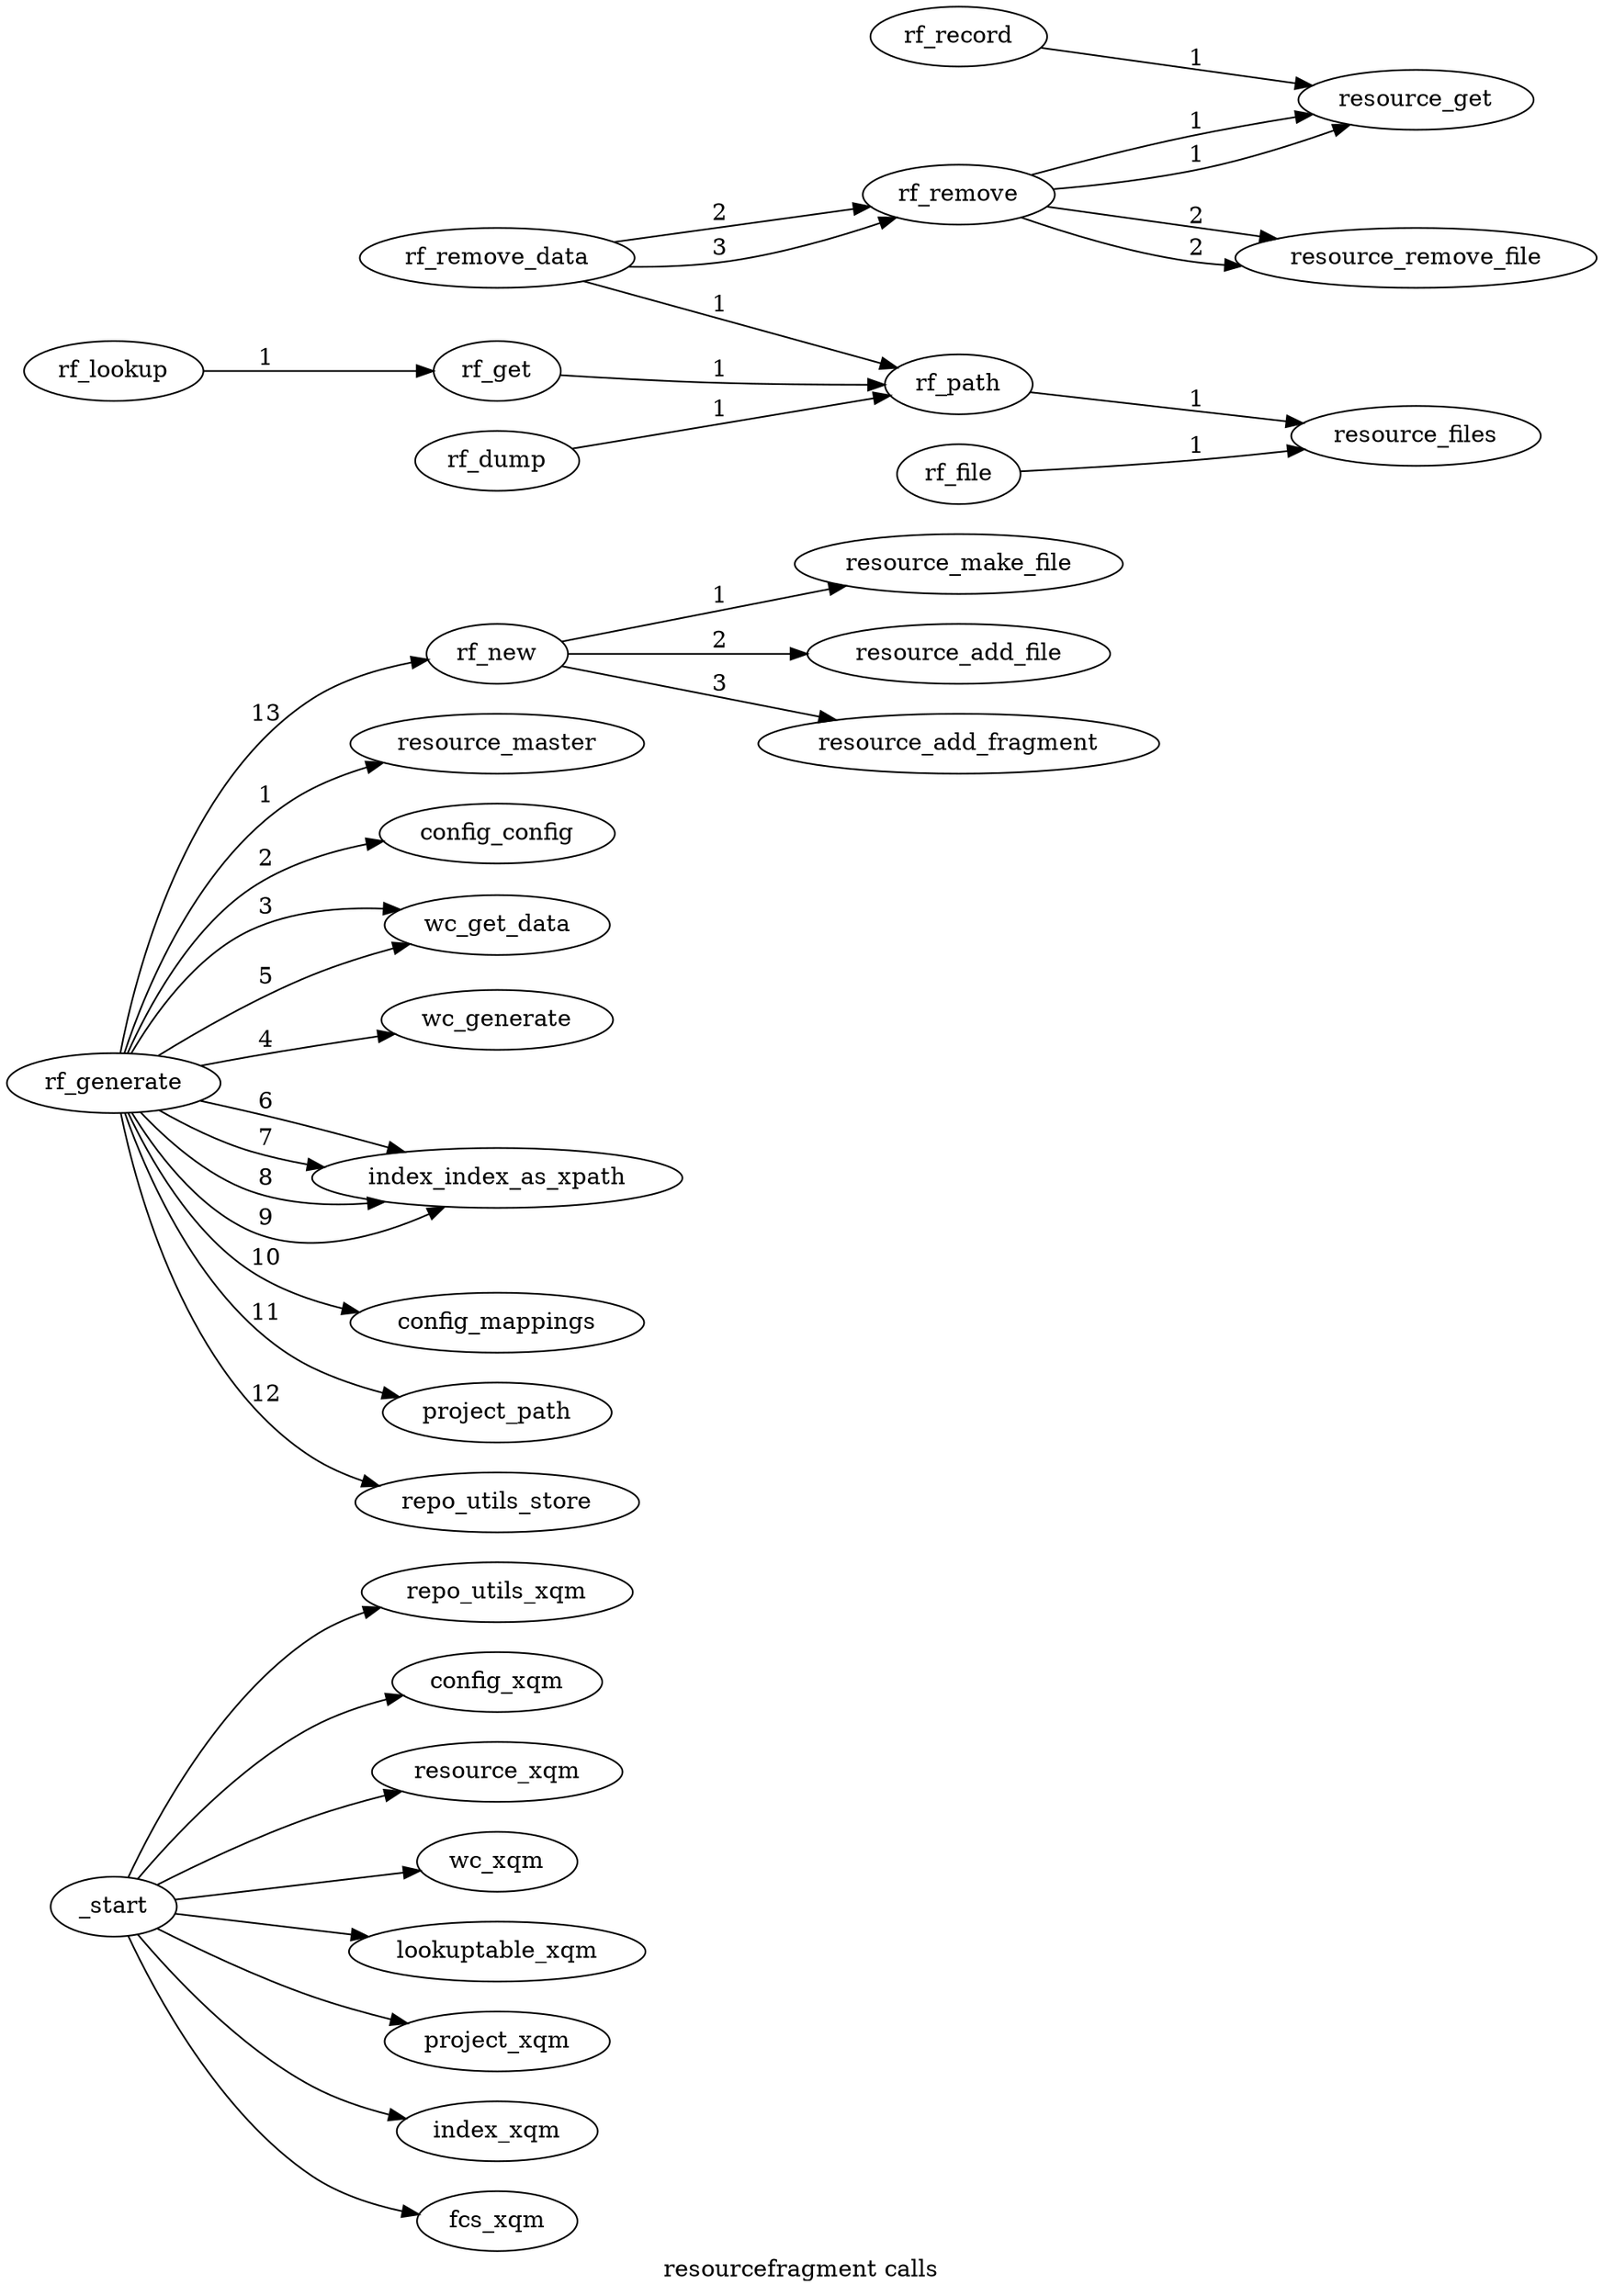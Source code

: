  /* dot -oresourcefragment_calls.png -Tpng resourcefragment_calls.dot */ 
digraph resourcefragment_calls {
label="resourcefragment calls";
rankdir=LR;
_start -> repo_utils_xqm ;
_start -> config_xqm ;
_start -> resource_xqm ;
_start -> wc_xqm ;
_start -> lookuptable_xqm ;
_start -> project_xqm ;
_start -> index_xqm ;
_start -> fcs_xqm ;
rf_new -> resource_make_file [label= 1 ];
rf_new -> resource_add_file [label= 2 ];
rf_new -> resource_add_fragment [label= 3 ];
rf_remove -> resource_get [label= 1 ];
rf_remove -> resource_remove_file [label= 2 ];
rf_remove -> resource_get [label= 1 ];
rf_remove -> resource_remove_file [label= 2 ];
rf_remove_data -> rf_path [label= 1 ];
rf_remove_data -> rf_remove [label= 2 ];
rf_remove_data -> rf_remove [label= 3 ];
rf_record -> resource_get [label= 1 ];
rf_file -> resource_files [label= 1 ];
rf_path -> resource_files [label= 1 ];
rf_get -> rf_path [label= 1 ];
rf_lookup -> rf_get [label= 1 ];
rf_dump -> rf_path [label= 1 ];
rf_generate -> resource_master [label= 1 ];
rf_generate -> config_config [label= 2 ];
rf_generate -> wc_get_data [label= 3 ];
rf_generate -> wc_generate [label= 4 ];
rf_generate -> wc_get_data [label= 5 ];
rf_generate -> index_index_as_xpath [label= 6 ];
rf_generate -> index_index_as_xpath [label= 7 ];
rf_generate -> index_index_as_xpath [label= 8 ];
rf_generate -> index_index_as_xpath [label= 9 ];
rf_generate -> config_mappings [label= 10 ];
rf_generate -> project_path [label= 11 ];
rf_generate -> repo_utils_store [label= 12 ];
rf_generate -> rf_new [label= 13 ];
}

